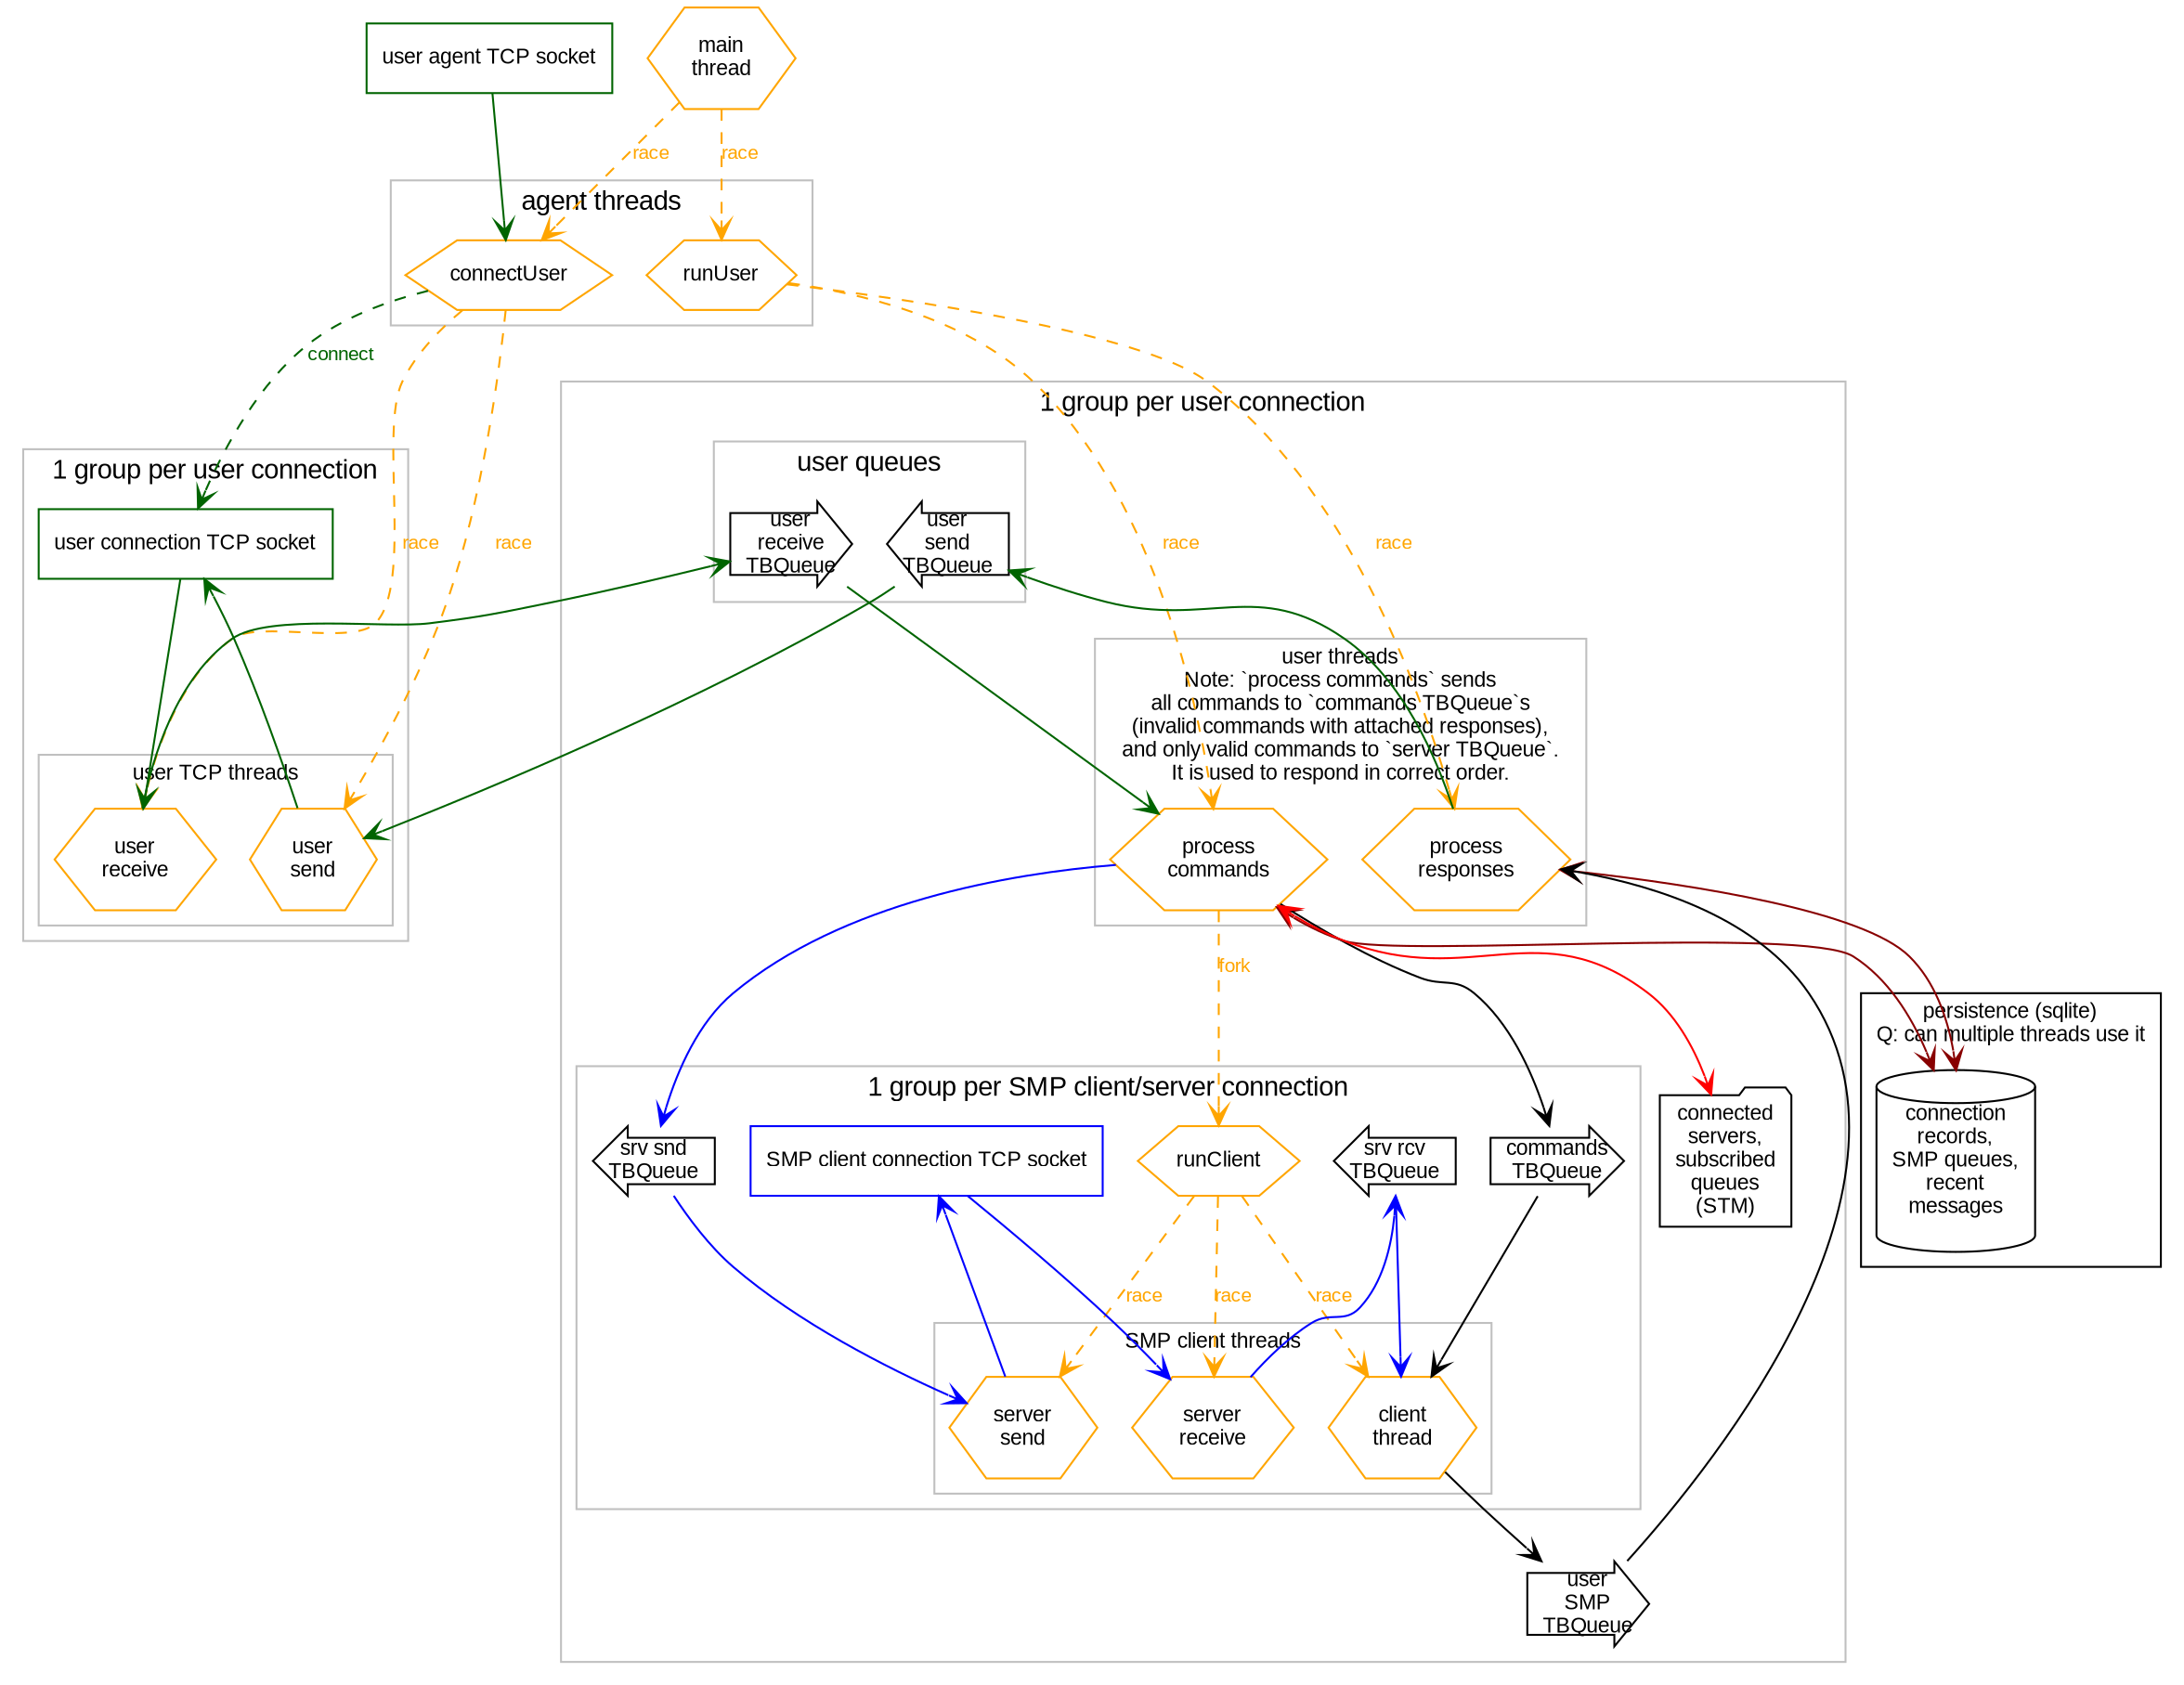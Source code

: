 digraph SMPAgent {
  graph [fontname=arial]
  node [fontname=arial fontsize=11 shape=box]
  edge [fontname=arial fontsize=10 arrowhead=open arrowtail=open]

  main [shape=hexagon color=orange label="main\nthread"]
  aSock [label="user agent TCP socket" color=darkgreen]

  subgraph clusterPersistence {
    graph [fontsize=11]
    label="persistence (sqlite)\nQ: can multiple threads use it"
    connectionsStore [shape=cylinder label="connection\nrecords,\nSMP queues,\nrecent\nmessages"]
  }

  subgraph clusterAgent {
    graph [color=gray]
    node [shape=hexagon color=orange]
    label="agent threads" 
    connectUser
    runUser
  }

  main -> {runUser connectUser} [style=dashed label="race" color=orange fontcolor=orange]
  aSock -> connectUser [color=darkgreen]

  subgraph clusterUserTCP {
    graph [color=gray]
    label="1 group per user connection"
    uSock [label="user connection TCP socket" color=darkgreen]

    subgraph clusterUserTCPThreads {
      graph [fontsize=11 color=gray]
      label="user TCP threads"
      node [shape=hexagon, color=orange]
      uRcv [label="user\nreceive"]
      uSnd [label="user\nsend"]
    }

    uSock -> uRcv [color=darkgreen]
    uSnd -> uSock [color=darkgreen]
  }

  subgraph clusterUser {
    graph [color=gray]
    label="1 group per user connection"

    subgraph clusterUserInterface {
      label="user queues"
      uInq [shape=rarrow label="user\nreceive\nTBQueue"]
      uOutq [shape=larrow label="user\nsend\nTBQueue"]
    }

    subgraph clusterUserThreads {
      graph [fontsize=11 color=gray]
      label="user threads\nNote: `process commands` sends\nall commands to `commands TBQueue`s\n(invalid commands with attached responses),\nand only valid commands to `server TBQueue`.\nIt is used to respond in correct order."
      node [shape=hexagon, color=orange]
      uAgent [label="process\ncommands"]
      uProcess [label="process\nresponses"]
    }

    uRcv -> uInq -> uAgent [color=darkgreen]
    uProcess -> uOutq -> uSnd [color=darkgreen]

    subgraph clusterClient {
      graph [color=gray]
      label="1 group per SMP client/server connection"
      runClient [shape=hexagon, color=orange]
      sOutq [shape=larrow label="srv snd\nTBQueue"]
      iInq [shape=larrow  label="srv rcv\nTBQueue"]
      sCmdq [shape=rarrow label="commands\nTBQueue"]
      sSock [label="SMP client connection TCP socket" color=blue]

      subgraph clusterServerThreads {
        graph [fontsize=11 color=gray]
        label="SMP client threads"
        node [shape=hexagon, color=orange]
        sAgent [label="client\nthread"]
        sRcv [label="server\nreceive"]
        sSnd [label="server\nsend"]
      }

      runClient -> {sAgent sRcv sSnd} [style=dashed label=race color=orange fontcolor=orange]
      sSock -> sRcv -> iInq -> sAgent [color=blue]
      uAgent -> sOutq -> sSnd -> sSock [color=blue]
    }

    uAgent -> userState [dir=both color=red]
    {uAgent uProcess} -> connectionsStore [dir=both color="#880000"]

    connectUser -> uSock [style=dashed label="connect" color=darkgreen fontcolor=darkgreen]
    connectUser -> {uRcv uSnd} [style=dashed label="race" color=orange fontcolor=orange]
    runUser -> {uAgent uProcess} [style=dashed label="race" color=orange fontcolor=orange]

    userState [label="connected\nservers,\nsubscribed\nqueues\n(STM)" shape="folder"]
    uRespq [shape=rarrow label="user\nSMP\nTBQueue"]

    uAgent -> sCmdq
    sCmdq -> sAgent
    sAgent -> uRespq -> uProcess

    uAgent -> runClient [style=dashed label="fork" color=orange fontcolor=orange]
  }
}